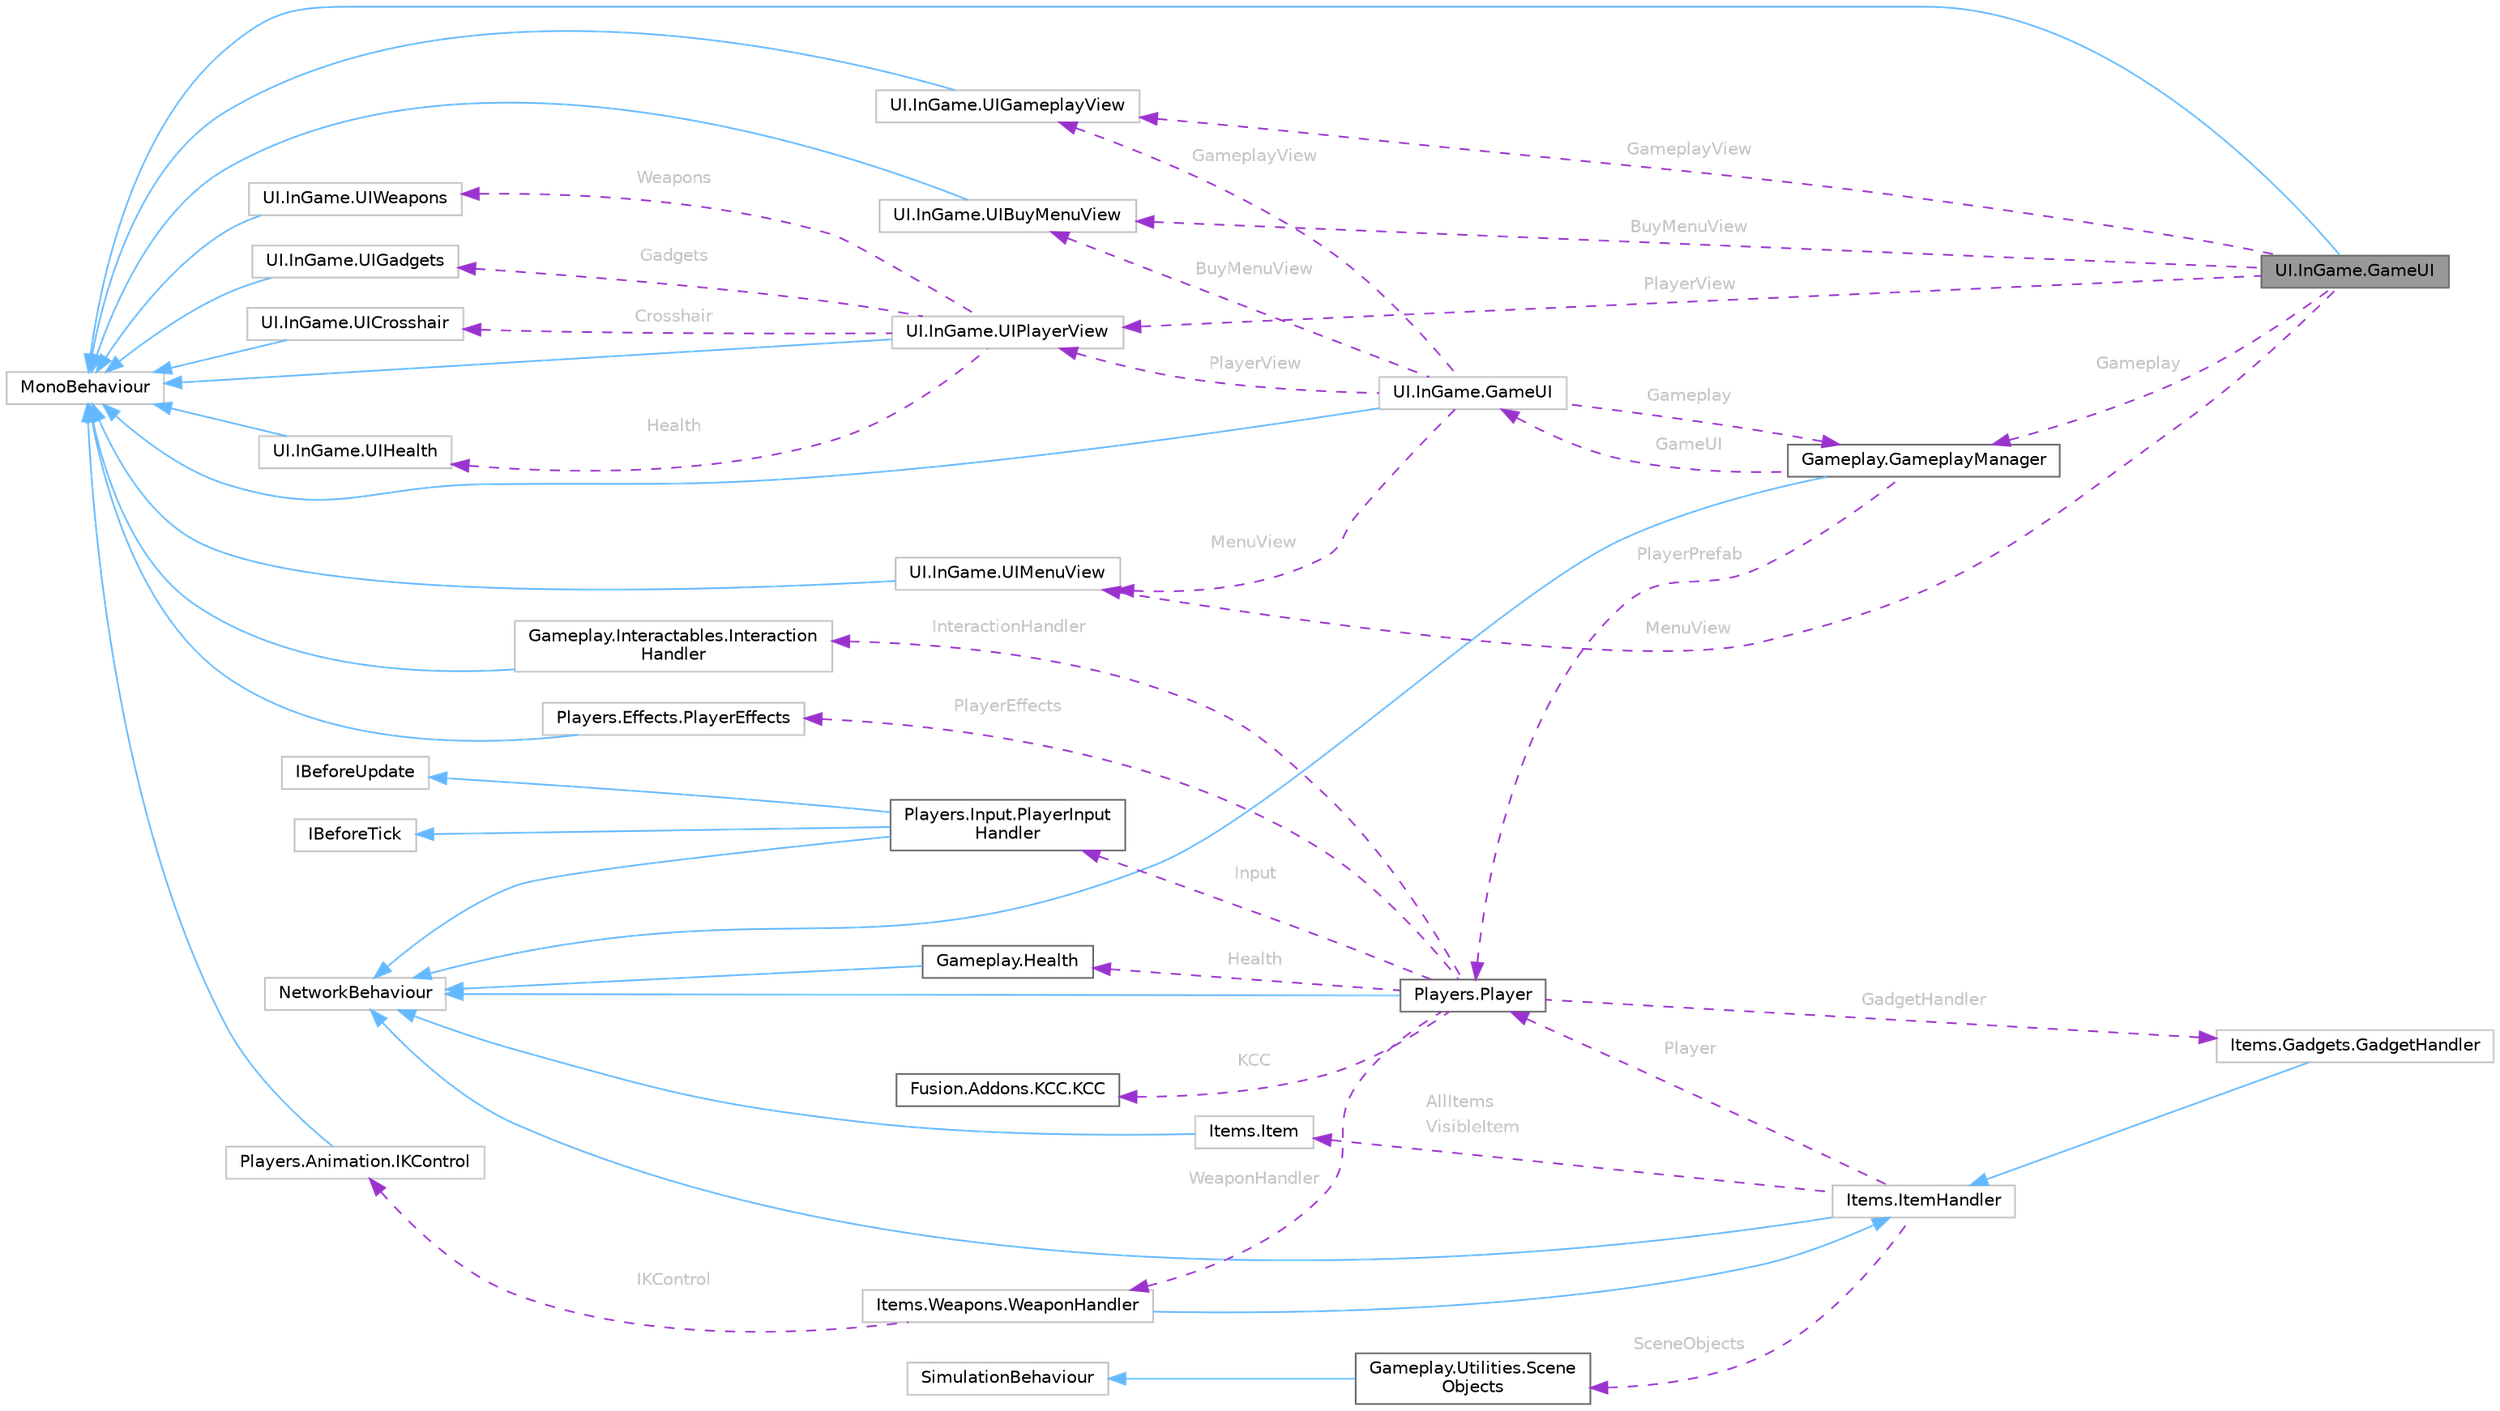 digraph "UI.InGame.GameUI"
{
 // LATEX_PDF_SIZE
  bgcolor="transparent";
  edge [fontname=Helvetica,fontsize=10,labelfontname=Helvetica,labelfontsize=10];
  node [fontname=Helvetica,fontsize=10,shape=box,height=0.2,width=0.4];
  rankdir="LR";
  Node1 [id="Node000001",label="UI.InGame.GameUI",height=0.2,width=0.4,color="gray40", fillcolor="grey60", style="filled", fontcolor="black",tooltip=" "];
  Node2 -> Node1 [id="edge1_Node000001_Node000002",dir="back",color="steelblue1",style="solid",tooltip=" "];
  Node2 [id="Node000002",label="MonoBehaviour",height=0.2,width=0.4,color="grey75", fillcolor="white", style="filled",tooltip=" "];
  Node3 -> Node1 [id="edge2_Node000001_Node000003",dir="back",color="darkorchid3",style="dashed",tooltip=" ",label=<<TABLE CELLBORDER="0" BORDER="0"><TR><TD VALIGN="top" ALIGN="LEFT" CELLPADDING="1" CELLSPACING="0">Gameplay</TD></TR>
</TABLE>> ,fontcolor="grey" ];
  Node3 [id="Node000003",label="Gameplay.GameplayManager",height=0.2,width=0.4,color="gray40", fillcolor="white", style="filled",URL="$class_gameplay_1_1_gameplay_manager.html",tooltip="Drives gameplay logic - state, timing, handles player connect/disconnect/spawn/despawn/death,..."];
  Node4 -> Node3 [id="edge3_Node000003_Node000004",dir="back",color="steelblue1",style="solid",tooltip=" "];
  Node4 [id="Node000004",label="NetworkBehaviour",height=0.2,width=0.4,color="grey75", fillcolor="white", style="filled",tooltip=" "];
  Node5 -> Node3 [id="edge4_Node000003_Node000005",dir="back",color="darkorchid3",style="dashed",tooltip=" ",label=<<TABLE CELLBORDER="0" BORDER="0"><TR><TD VALIGN="top" ALIGN="LEFT" CELLPADDING="1" CELLSPACING="0">GameUI</TD></TR>
</TABLE>> ,fontcolor="grey" ];
  Node5 [id="Node000005",label="UI.InGame.GameUI",height=0.2,width=0.4,color="grey75", fillcolor="white", style="filled",URL="$class_u_i_1_1_in_game_1_1_game_u_i.html",tooltip=" "];
  Node2 -> Node5 [id="edge5_Node000005_Node000002",dir="back",color="steelblue1",style="solid",tooltip=" "];
  Node3 -> Node5 [id="edge6_Node000005_Node000003",dir="back",color="darkorchid3",style="dashed",tooltip=" ",label=<<TABLE CELLBORDER="0" BORDER="0"><TR><TD VALIGN="top" ALIGN="LEFT" CELLPADDING="1" CELLSPACING="0">Gameplay</TD></TR>
</TABLE>> ,fontcolor="grey" ];
  Node6 -> Node5 [id="edge7_Node000005_Node000006",dir="back",color="darkorchid3",style="dashed",tooltip=" ",label=<<TABLE CELLBORDER="0" BORDER="0"><TR><TD VALIGN="top" ALIGN="LEFT" CELLPADDING="1" CELLSPACING="0">PlayerView</TD></TR>
</TABLE>> ,fontcolor="grey" ];
  Node6 [id="Node000006",label="UI.InGame.UIPlayerView",height=0.2,width=0.4,color="grey75", fillcolor="white", style="filled",URL="$class_u_i_1_1_in_game_1_1_u_i_player_view.html",tooltip=" "];
  Node2 -> Node6 [id="edge8_Node000006_Node000002",dir="back",color="steelblue1",style="solid",tooltip=" "];
  Node7 -> Node6 [id="edge9_Node000006_Node000007",dir="back",color="darkorchid3",style="dashed",tooltip=" ",label=<<TABLE CELLBORDER="0" BORDER="0"><TR><TD VALIGN="top" ALIGN="LEFT" CELLPADDING="1" CELLSPACING="0">Health</TD></TR>
</TABLE>> ,fontcolor="grey" ];
  Node7 [id="Node000007",label="UI.InGame.UIHealth",height=0.2,width=0.4,color="grey75", fillcolor="white", style="filled",URL="$class_u_i_1_1_in_game_1_1_u_i_health.html",tooltip=" "];
  Node2 -> Node7 [id="edge10_Node000007_Node000002",dir="back",color="steelblue1",style="solid",tooltip=" "];
  Node8 -> Node6 [id="edge11_Node000006_Node000008",dir="back",color="darkorchid3",style="dashed",tooltip=" ",label=<<TABLE CELLBORDER="0" BORDER="0"><TR><TD VALIGN="top" ALIGN="LEFT" CELLPADDING="1" CELLSPACING="0">Weapons</TD></TR>
</TABLE>> ,fontcolor="grey" ];
  Node8 [id="Node000008",label="UI.InGame.UIWeapons",height=0.2,width=0.4,color="grey75", fillcolor="white", style="filled",URL="$class_u_i_1_1_in_game_1_1_u_i_weapons.html",tooltip=" "];
  Node2 -> Node8 [id="edge12_Node000008_Node000002",dir="back",color="steelblue1",style="solid",tooltip=" "];
  Node9 -> Node6 [id="edge13_Node000006_Node000009",dir="back",color="darkorchid3",style="dashed",tooltip=" ",label=<<TABLE CELLBORDER="0" BORDER="0"><TR><TD VALIGN="top" ALIGN="LEFT" CELLPADDING="1" CELLSPACING="0">Gadgets</TD></TR>
</TABLE>> ,fontcolor="grey" ];
  Node9 [id="Node000009",label="UI.InGame.UIGadgets",height=0.2,width=0.4,color="grey75", fillcolor="white", style="filled",URL="$class_u_i_1_1_in_game_1_1_u_i_gadgets.html",tooltip=" "];
  Node2 -> Node9 [id="edge14_Node000009_Node000002",dir="back",color="steelblue1",style="solid",tooltip=" "];
  Node10 -> Node6 [id="edge15_Node000006_Node000010",dir="back",color="darkorchid3",style="dashed",tooltip=" ",label=<<TABLE CELLBORDER="0" BORDER="0"><TR><TD VALIGN="top" ALIGN="LEFT" CELLPADDING="1" CELLSPACING="0">Crosshair</TD></TR>
</TABLE>> ,fontcolor="grey" ];
  Node10 [id="Node000010",label="UI.InGame.UICrosshair",height=0.2,width=0.4,color="grey75", fillcolor="white", style="filled",URL="$class_u_i_1_1_in_game_1_1_u_i_crosshair.html",tooltip=" "];
  Node2 -> Node10 [id="edge16_Node000010_Node000002",dir="back",color="steelblue1",style="solid",tooltip=" "];
  Node11 -> Node5 [id="edge17_Node000005_Node000011",dir="back",color="darkorchid3",style="dashed",tooltip=" ",label=<<TABLE CELLBORDER="0" BORDER="0"><TR><TD VALIGN="top" ALIGN="LEFT" CELLPADDING="1" CELLSPACING="0">GameplayView</TD></TR>
</TABLE>> ,fontcolor="grey" ];
  Node11 [id="Node000011",label="UI.InGame.UIGameplayView",height=0.2,width=0.4,color="grey75", fillcolor="white", style="filled",URL="$class_u_i_1_1_in_game_1_1_u_i_gameplay_view.html",tooltip=" "];
  Node2 -> Node11 [id="edge18_Node000011_Node000002",dir="back",color="steelblue1",style="solid",tooltip=" "];
  Node12 -> Node5 [id="edge19_Node000005_Node000012",dir="back",color="darkorchid3",style="dashed",tooltip=" ",label=<<TABLE CELLBORDER="0" BORDER="0"><TR><TD VALIGN="top" ALIGN="LEFT" CELLPADDING="1" CELLSPACING="0">MenuView</TD></TR>
</TABLE>> ,fontcolor="grey" ];
  Node12 [id="Node000012",label="UI.InGame.UIMenuView",height=0.2,width=0.4,color="grey75", fillcolor="white", style="filled",URL="$class_u_i_1_1_in_game_1_1_u_i_menu_view.html",tooltip=" "];
  Node2 -> Node12 [id="edge20_Node000012_Node000002",dir="back",color="steelblue1",style="solid",tooltip=" "];
  Node13 -> Node5 [id="edge21_Node000005_Node000013",dir="back",color="darkorchid3",style="dashed",tooltip=" ",label=<<TABLE CELLBORDER="0" BORDER="0"><TR><TD VALIGN="top" ALIGN="LEFT" CELLPADDING="1" CELLSPACING="0">BuyMenuView</TD></TR>
</TABLE>> ,fontcolor="grey" ];
  Node13 [id="Node000013",label="UI.InGame.UIBuyMenuView",height=0.2,width=0.4,color="grey75", fillcolor="white", style="filled",URL="$class_u_i_1_1_in_game_1_1_u_i_buy_menu_view.html",tooltip=" "];
  Node2 -> Node13 [id="edge22_Node000013_Node000002",dir="back",color="steelblue1",style="solid",tooltip=" "];
  Node14 -> Node3 [id="edge23_Node000003_Node000014",dir="back",color="darkorchid3",style="dashed",tooltip=" ",label=<<TABLE CELLBORDER="0" BORDER="0"><TR><TD VALIGN="top" ALIGN="LEFT" CELLPADDING="1" CELLSPACING="0">PlayerPrefab</TD></TR>
</TABLE>> ,fontcolor="grey" ];
  Node14 [id="Node000014",label="Players.Player",height=0.2,width=0.4,color="gray40", fillcolor="white", style="filled",URL="$class_players_1_1_player.html",tooltip="Main player script which handles input processing, visuals."];
  Node4 -> Node14 [id="edge24_Node000014_Node000004",dir="back",color="steelblue1",style="solid",tooltip=" "];
  Node15 -> Node14 [id="edge25_Node000014_Node000015",dir="back",color="darkorchid3",style="dashed",tooltip=" ",label=<<TABLE CELLBORDER="0" BORDER="0"><TR><TD VALIGN="top" ALIGN="LEFT" CELLPADDING="1" CELLSPACING="0">KCC</TD></TR>
</TABLE>> ,fontcolor="grey" ];
  Node15 [id="Node000015",label="Fusion.Addons.KCC.KCC",height=0.2,width=0.4,color="gray40", fillcolor="white", style="filled",URL="$class_fusion_1_1_addons_1_1_k_c_c_1_1_k_c_c.html",tooltip="Partial implementation of KCC class to extend public API with sprint functionality."];
  Node16 -> Node14 [id="edge26_Node000014_Node000016",dir="back",color="darkorchid3",style="dashed",tooltip=" ",label=<<TABLE CELLBORDER="0" BORDER="0"><TR><TD VALIGN="top" ALIGN="LEFT" CELLPADDING="1" CELLSPACING="0">Health</TD></TR>
</TABLE>> ,fontcolor="grey" ];
  Node16 [id="Node000016",label="Gameplay.Health",height=0.2,width=0.4,color="gray40", fillcolor="white", style="filled",URL="$class_gameplay_1_1_health.html",tooltip="Stores player or object health, triggers heal/damage effects and informs about player death."];
  Node4 -> Node16 [id="edge27_Node000016_Node000004",dir="back",color="steelblue1",style="solid",tooltip=" "];
  Node17 -> Node14 [id="edge28_Node000014_Node000017",dir="back",color="darkorchid3",style="dashed",tooltip=" ",label=<<TABLE CELLBORDER="0" BORDER="0"><TR><TD VALIGN="top" ALIGN="LEFT" CELLPADDING="1" CELLSPACING="0">WeaponHandler</TD></TR>
</TABLE>> ,fontcolor="grey" ];
  Node17 [id="Node000017",label="Items.Weapons.WeaponHandler",height=0.2,width=0.4,color="grey75", fillcolor="white", style="filled",URL="$class_items_1_1_weapons_1_1_weapon_handler.html",tooltip=" "];
  Node18 -> Node17 [id="edge29_Node000017_Node000018",dir="back",color="steelblue1",style="solid",tooltip=" "];
  Node18 [id="Node000018",label="Items.ItemHandler",height=0.2,width=0.4,color="grey75", fillcolor="white", style="filled",URL="$class_items_1_1_item_handler.html",tooltip=" "];
  Node4 -> Node18 [id="edge30_Node000018_Node000004",dir="back",color="steelblue1",style="solid",tooltip=" "];
  Node14 -> Node18 [id="edge31_Node000018_Node000014",dir="back",color="darkorchid3",style="dashed",tooltip=" ",label=<<TABLE CELLBORDER="0" BORDER="0"><TR><TD VALIGN="top" ALIGN="LEFT" CELLPADDING="1" CELLSPACING="0">Player</TD></TR>
</TABLE>> ,fontcolor="grey" ];
  Node19 -> Node18 [id="edge32_Node000018_Node000019",dir="back",color="darkorchid3",style="dashed",tooltip=" ",label=<<TABLE CELLBORDER="0" BORDER="0"><TR><TD VALIGN="top" ALIGN="LEFT" CELLPADDING="1" CELLSPACING="0">AllItems</TD></TR>
<TR><TD VALIGN="top" ALIGN="LEFT" CELLPADDING="1" CELLSPACING="0">VisibleItem</TD></TR>
</TABLE>> ,fontcolor="grey" ];
  Node19 [id="Node000019",label="Items.Item",height=0.2,width=0.4,color="grey75", fillcolor="white", style="filled",URL="$class_items_1_1_item.html",tooltip=" "];
  Node4 -> Node19 [id="edge33_Node000019_Node000004",dir="back",color="steelblue1",style="solid",tooltip=" "];
  Node20 -> Node18 [id="edge34_Node000018_Node000020",dir="back",color="darkorchid3",style="dashed",tooltip=" ",label=<<TABLE CELLBORDER="0" BORDER="0"><TR><TD VALIGN="top" ALIGN="LEFT" CELLPADDING="1" CELLSPACING="0">SceneObjects</TD></TR>
</TABLE>> ,fontcolor="grey" ];
  Node20 [id="Node000020",label="Gameplay.Utilities.Scene\lObjects",height=0.2,width=0.4,color="gray40", fillcolor="white", style="filled",URL="$class_gameplay_1_1_utilities_1_1_scene_objects.html",tooltip="Singleton on Runner used to obtain scene object references using lazy getters."];
  Node21 -> Node20 [id="edge35_Node000020_Node000021",dir="back",color="steelblue1",style="solid",tooltip=" "];
  Node21 [id="Node000021",label="SimulationBehaviour",height=0.2,width=0.4,color="grey75", fillcolor="white", style="filled",tooltip=" "];
  Node22 -> Node17 [id="edge36_Node000017_Node000022",dir="back",color="darkorchid3",style="dashed",tooltip=" ",label=<<TABLE CELLBORDER="0" BORDER="0"><TR><TD VALIGN="top" ALIGN="LEFT" CELLPADDING="1" CELLSPACING="0">IKControl</TD></TR>
</TABLE>> ,fontcolor="grey" ];
  Node22 [id="Node000022",label="Players.Animation.IKControl",height=0.2,width=0.4,color="grey75", fillcolor="white", style="filled",URL="$class_players_1_1_animation_1_1_i_k_control.html",tooltip=" "];
  Node2 -> Node22 [id="edge37_Node000022_Node000002",dir="back",color="steelblue1",style="solid",tooltip=" "];
  Node23 -> Node14 [id="edge38_Node000014_Node000023",dir="back",color="darkorchid3",style="dashed",tooltip=" ",label=<<TABLE CELLBORDER="0" BORDER="0"><TR><TD VALIGN="top" ALIGN="LEFT" CELLPADDING="1" CELLSPACING="0">GadgetHandler</TD></TR>
</TABLE>> ,fontcolor="grey" ];
  Node23 [id="Node000023",label="Items.Gadgets.GadgetHandler",height=0.2,width=0.4,color="grey75", fillcolor="white", style="filled",URL="$class_items_1_1_gadgets_1_1_gadget_handler.html",tooltip=" "];
  Node18 -> Node23 [id="edge39_Node000023_Node000018",dir="back",color="steelblue1",style="solid",tooltip=" "];
  Node24 -> Node14 [id="edge40_Node000014_Node000024",dir="back",color="darkorchid3",style="dashed",tooltip=" ",label=<<TABLE CELLBORDER="0" BORDER="0"><TR><TD VALIGN="top" ALIGN="LEFT" CELLPADDING="1" CELLSPACING="0">InteractionHandler</TD></TR>
</TABLE>> ,fontcolor="grey" ];
  Node24 [id="Node000024",label="Gameplay.Interactables.Interaction\lHandler",height=0.2,width=0.4,color="grey75", fillcolor="white", style="filled",URL="$class_gameplay_1_1_interactables_1_1_interaction_handler.html",tooltip=" "];
  Node2 -> Node24 [id="edge41_Node000024_Node000002",dir="back",color="steelblue1",style="solid",tooltip=" "];
  Node25 -> Node14 [id="edge42_Node000014_Node000025",dir="back",color="darkorchid3",style="dashed",tooltip=" ",label=<<TABLE CELLBORDER="0" BORDER="0"><TR><TD VALIGN="top" ALIGN="LEFT" CELLPADDING="1" CELLSPACING="0">Input</TD></TR>
</TABLE>> ,fontcolor="grey" ];
  Node25 [id="Node000025",label="Players.Input.PlayerInput\lHandler",height=0.2,width=0.4,color="gray40", fillcolor="white", style="filled",URL="$class_players_1_1_input_1_1_player_input_handler.html",tooltip="Handles player input."];
  Node4 -> Node25 [id="edge43_Node000025_Node000004",dir="back",color="steelblue1",style="solid",tooltip=" "];
  Node26 -> Node25 [id="edge44_Node000025_Node000026",dir="back",color="steelblue1",style="solid",tooltip=" "];
  Node26 [id="Node000026",label="IBeforeUpdate",height=0.2,width=0.4,color="grey75", fillcolor="white", style="filled",tooltip=" "];
  Node27 -> Node25 [id="edge45_Node000025_Node000027",dir="back",color="steelblue1",style="solid",tooltip=" "];
  Node27 [id="Node000027",label="IBeforeTick",height=0.2,width=0.4,color="grey75", fillcolor="white", style="filled",tooltip=" "];
  Node28 -> Node14 [id="edge46_Node000014_Node000028",dir="back",color="darkorchid3",style="dashed",tooltip=" ",label=<<TABLE CELLBORDER="0" BORDER="0"><TR><TD VALIGN="top" ALIGN="LEFT" CELLPADDING="1" CELLSPACING="0">PlayerEffects</TD></TR>
</TABLE>> ,fontcolor="grey" ];
  Node28 [id="Node000028",label="Players.Effects.PlayerEffects",height=0.2,width=0.4,color="grey75", fillcolor="white", style="filled",URL="$class_players_1_1_effects_1_1_player_effects.html",tooltip=" "];
  Node2 -> Node28 [id="edge47_Node000028_Node000002",dir="back",color="steelblue1",style="solid",tooltip=" "];
  Node6 -> Node1 [id="edge48_Node000001_Node000006",dir="back",color="darkorchid3",style="dashed",tooltip=" ",label=<<TABLE CELLBORDER="0" BORDER="0"><TR><TD VALIGN="top" ALIGN="LEFT" CELLPADDING="1" CELLSPACING="0">PlayerView</TD></TR>
</TABLE>> ,fontcolor="grey" ];
  Node11 -> Node1 [id="edge49_Node000001_Node000011",dir="back",color="darkorchid3",style="dashed",tooltip=" ",label=<<TABLE CELLBORDER="0" BORDER="0"><TR><TD VALIGN="top" ALIGN="LEFT" CELLPADDING="1" CELLSPACING="0">GameplayView</TD></TR>
</TABLE>> ,fontcolor="grey" ];
  Node12 -> Node1 [id="edge50_Node000001_Node000012",dir="back",color="darkorchid3",style="dashed",tooltip=" ",label=<<TABLE CELLBORDER="0" BORDER="0"><TR><TD VALIGN="top" ALIGN="LEFT" CELLPADDING="1" CELLSPACING="0">MenuView</TD></TR>
</TABLE>> ,fontcolor="grey" ];
  Node13 -> Node1 [id="edge51_Node000001_Node000013",dir="back",color="darkorchid3",style="dashed",tooltip=" ",label=<<TABLE CELLBORDER="0" BORDER="0"><TR><TD VALIGN="top" ALIGN="LEFT" CELLPADDING="1" CELLSPACING="0">BuyMenuView</TD></TR>
</TABLE>> ,fontcolor="grey" ];
}
